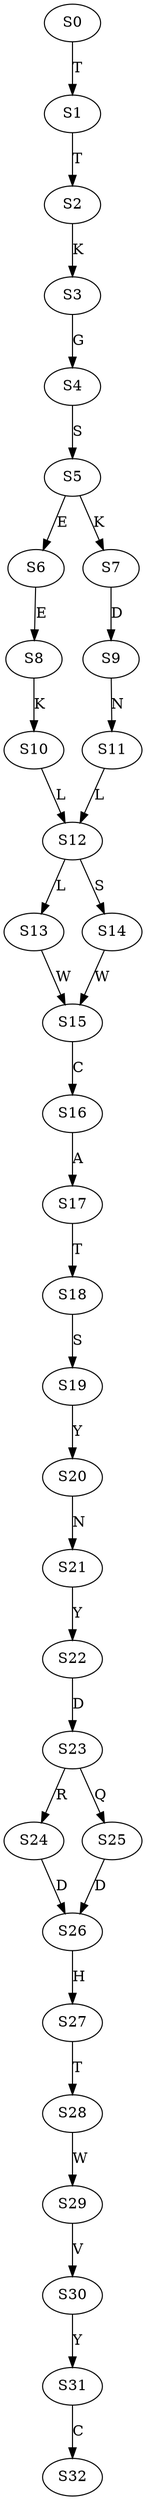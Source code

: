 strict digraph  {
	S0 -> S1 [ label = T ];
	S1 -> S2 [ label = T ];
	S2 -> S3 [ label = K ];
	S3 -> S4 [ label = G ];
	S4 -> S5 [ label = S ];
	S5 -> S6 [ label = E ];
	S5 -> S7 [ label = K ];
	S6 -> S8 [ label = E ];
	S7 -> S9 [ label = D ];
	S8 -> S10 [ label = K ];
	S9 -> S11 [ label = N ];
	S10 -> S12 [ label = L ];
	S11 -> S12 [ label = L ];
	S12 -> S13 [ label = L ];
	S12 -> S14 [ label = S ];
	S13 -> S15 [ label = W ];
	S14 -> S15 [ label = W ];
	S15 -> S16 [ label = C ];
	S16 -> S17 [ label = A ];
	S17 -> S18 [ label = T ];
	S18 -> S19 [ label = S ];
	S19 -> S20 [ label = Y ];
	S20 -> S21 [ label = N ];
	S21 -> S22 [ label = Y ];
	S22 -> S23 [ label = D ];
	S23 -> S24 [ label = R ];
	S23 -> S25 [ label = Q ];
	S24 -> S26 [ label = D ];
	S25 -> S26 [ label = D ];
	S26 -> S27 [ label = H ];
	S27 -> S28 [ label = T ];
	S28 -> S29 [ label = W ];
	S29 -> S30 [ label = V ];
	S30 -> S31 [ label = Y ];
	S31 -> S32 [ label = C ];
}
